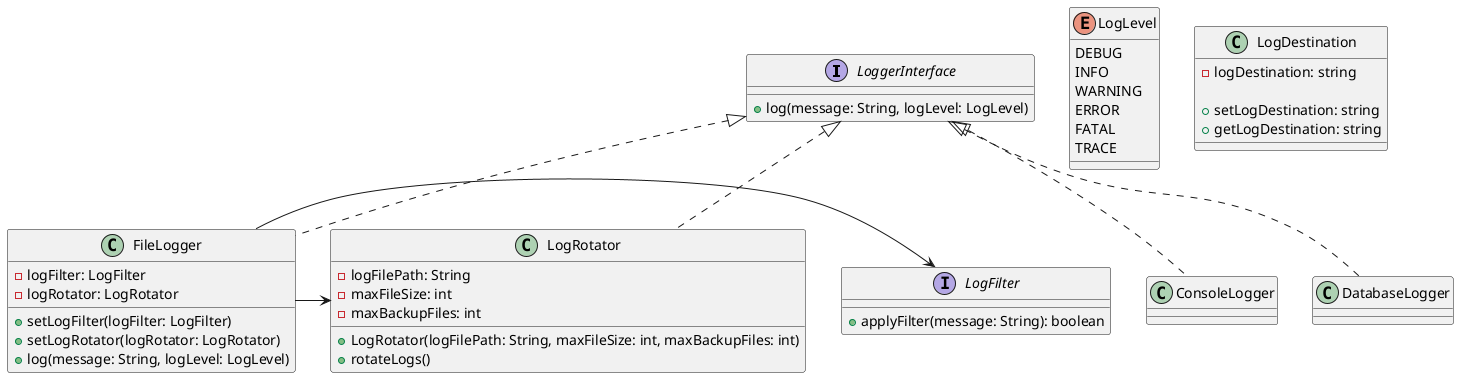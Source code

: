 'https://chat.openai.com/share/79a84b99-8194-4368-b0bf-84173f9cd903

@startuml

interface LoggerInterface {
    +log(message: String, logLevel: LogLevel)
}

enum LogLevel {
    DEBUG
    INFO
    WARNING
    ERROR
    FATAL
    TRACE
}

interface LogFilter {
    +applyFilter(message: String): boolean
}

class FileLogger {
    -logFilter: LogFilter
    -logRotator: LogRotator

    +setLogFilter(logFilter: LogFilter)
    +setLogRotator(logRotator: LogRotator)
    +log(message: String, logLevel: LogLevel)
}

class LogDestination {
    - logDestination: string

    + setLogDestination: string
    + getLogDestination: string
}

class LogRotator {
    -logFilePath: String
    -maxFileSize: int
    -maxBackupFiles: int

    +LogRotator(logFilePath: String, maxFileSize: int, maxBackupFiles: int)
    +rotateLogs()
}

LoggerInterface <|.. FileLogger
LoggerInterface <|.. ConsoleLogger
LoggerInterface <|.. DatabaseLogger
LoggerInterface <|.. LogRotator

FileLogger -right-> LogFilter
FileLogger -right-> LogRotator

@enduml

